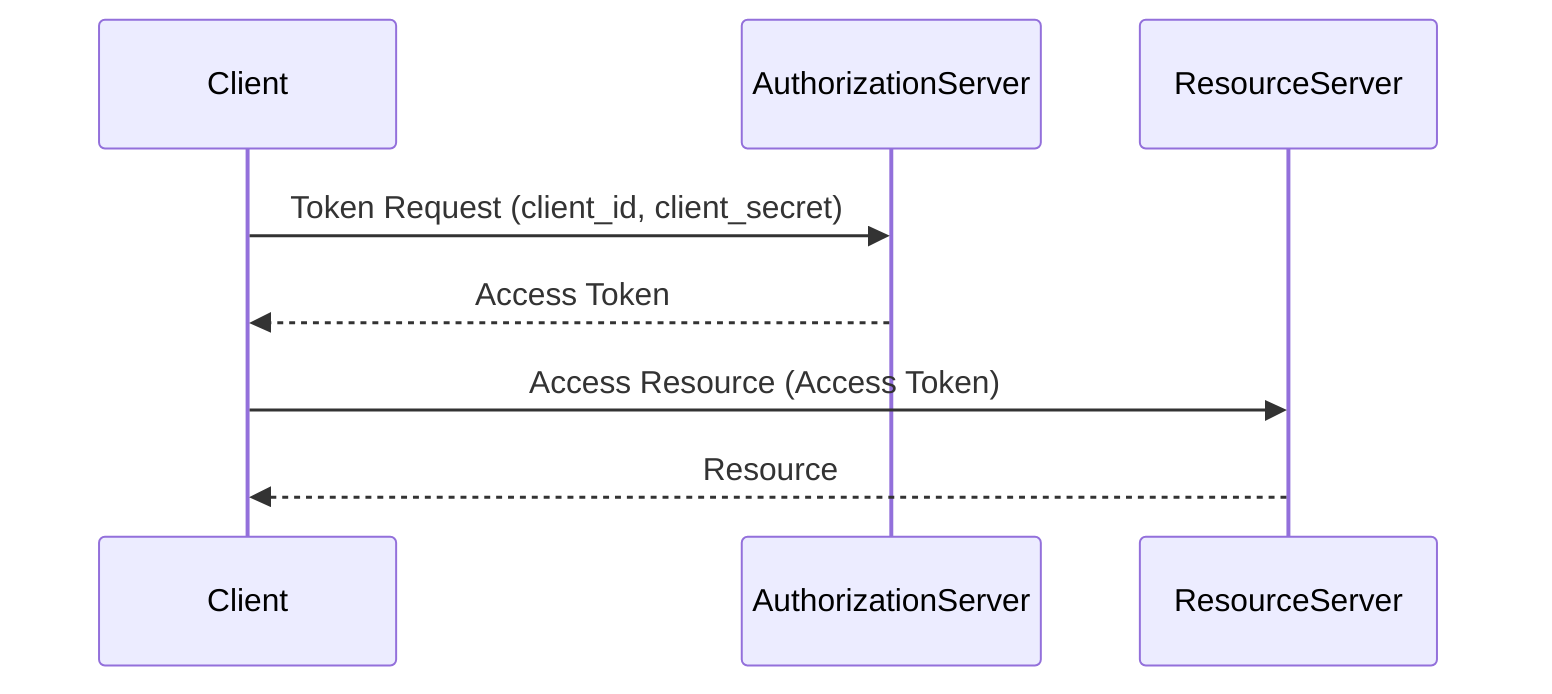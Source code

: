 sequenceDiagram
    participant Client
    participant AuthorizationServer
    participant ResourceServer

    Client->>AuthorizationServer: Token Request (client_id, client_secret)
    AuthorizationServer-->>Client: Access Token
    Client->>ResourceServer: Access Resource (Access Token)
    ResourceServer-->>Client: Resource